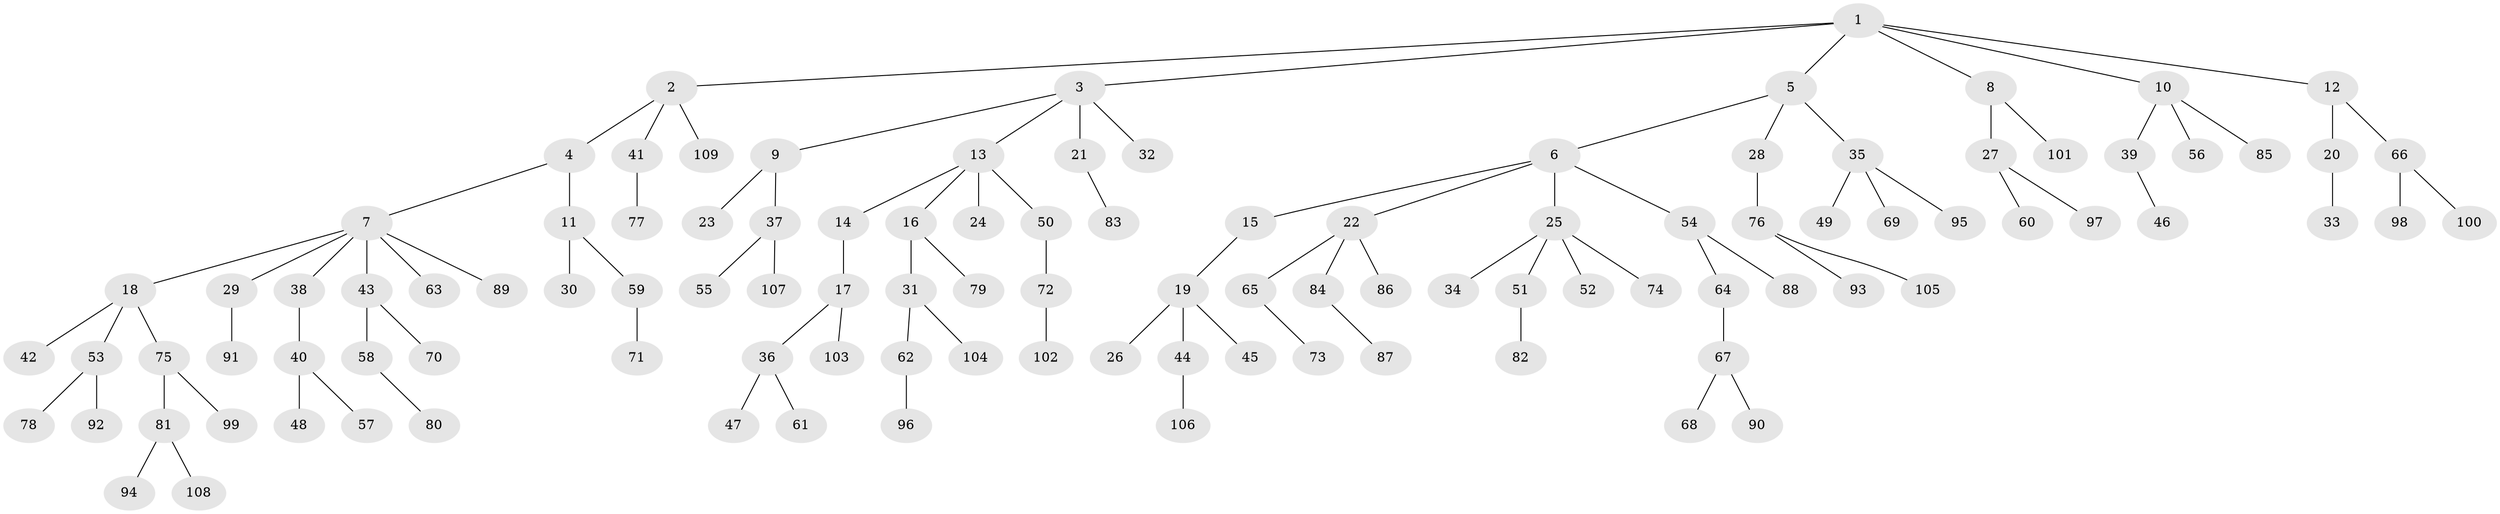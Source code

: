 // Generated by graph-tools (version 1.1) at 2025/11/02/27/25 16:11:28]
// undirected, 109 vertices, 108 edges
graph export_dot {
graph [start="1"]
  node [color=gray90,style=filled];
  1;
  2;
  3;
  4;
  5;
  6;
  7;
  8;
  9;
  10;
  11;
  12;
  13;
  14;
  15;
  16;
  17;
  18;
  19;
  20;
  21;
  22;
  23;
  24;
  25;
  26;
  27;
  28;
  29;
  30;
  31;
  32;
  33;
  34;
  35;
  36;
  37;
  38;
  39;
  40;
  41;
  42;
  43;
  44;
  45;
  46;
  47;
  48;
  49;
  50;
  51;
  52;
  53;
  54;
  55;
  56;
  57;
  58;
  59;
  60;
  61;
  62;
  63;
  64;
  65;
  66;
  67;
  68;
  69;
  70;
  71;
  72;
  73;
  74;
  75;
  76;
  77;
  78;
  79;
  80;
  81;
  82;
  83;
  84;
  85;
  86;
  87;
  88;
  89;
  90;
  91;
  92;
  93;
  94;
  95;
  96;
  97;
  98;
  99;
  100;
  101;
  102;
  103;
  104;
  105;
  106;
  107;
  108;
  109;
  1 -- 2;
  1 -- 3;
  1 -- 5;
  1 -- 8;
  1 -- 10;
  1 -- 12;
  2 -- 4;
  2 -- 41;
  2 -- 109;
  3 -- 9;
  3 -- 13;
  3 -- 21;
  3 -- 32;
  4 -- 7;
  4 -- 11;
  5 -- 6;
  5 -- 28;
  5 -- 35;
  6 -- 15;
  6 -- 22;
  6 -- 25;
  6 -- 54;
  7 -- 18;
  7 -- 29;
  7 -- 38;
  7 -- 43;
  7 -- 63;
  7 -- 89;
  8 -- 27;
  8 -- 101;
  9 -- 23;
  9 -- 37;
  10 -- 39;
  10 -- 56;
  10 -- 85;
  11 -- 30;
  11 -- 59;
  12 -- 20;
  12 -- 66;
  13 -- 14;
  13 -- 16;
  13 -- 24;
  13 -- 50;
  14 -- 17;
  15 -- 19;
  16 -- 31;
  16 -- 79;
  17 -- 36;
  17 -- 103;
  18 -- 42;
  18 -- 53;
  18 -- 75;
  19 -- 26;
  19 -- 44;
  19 -- 45;
  20 -- 33;
  21 -- 83;
  22 -- 65;
  22 -- 84;
  22 -- 86;
  25 -- 34;
  25 -- 51;
  25 -- 52;
  25 -- 74;
  27 -- 60;
  27 -- 97;
  28 -- 76;
  29 -- 91;
  31 -- 62;
  31 -- 104;
  35 -- 49;
  35 -- 69;
  35 -- 95;
  36 -- 47;
  36 -- 61;
  37 -- 55;
  37 -- 107;
  38 -- 40;
  39 -- 46;
  40 -- 48;
  40 -- 57;
  41 -- 77;
  43 -- 58;
  43 -- 70;
  44 -- 106;
  50 -- 72;
  51 -- 82;
  53 -- 78;
  53 -- 92;
  54 -- 64;
  54 -- 88;
  58 -- 80;
  59 -- 71;
  62 -- 96;
  64 -- 67;
  65 -- 73;
  66 -- 98;
  66 -- 100;
  67 -- 68;
  67 -- 90;
  72 -- 102;
  75 -- 81;
  75 -- 99;
  76 -- 93;
  76 -- 105;
  81 -- 94;
  81 -- 108;
  84 -- 87;
}
